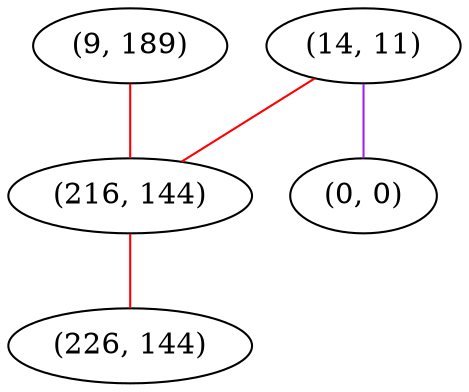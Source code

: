 graph "" {
"(14, 11)";
"(9, 189)";
"(216, 144)";
"(0, 0)";
"(226, 144)";
"(14, 11)" -- "(216, 144)"  [color=red, key=0, weight=1];
"(14, 11)" -- "(0, 0)"  [color=purple, key=0, weight=4];
"(9, 189)" -- "(216, 144)"  [color=red, key=0, weight=1];
"(216, 144)" -- "(226, 144)"  [color=red, key=0, weight=1];
}

